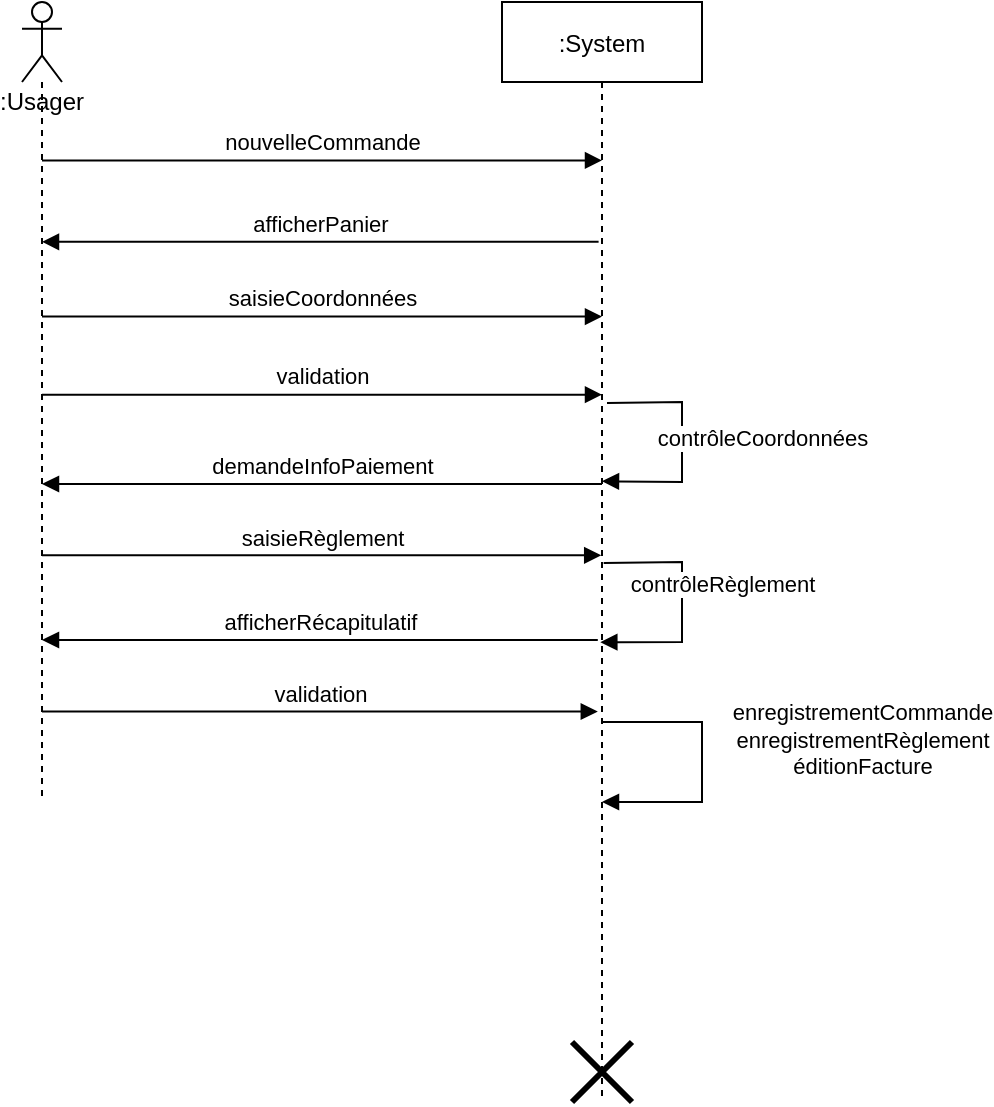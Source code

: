 <mxfile version="19.0.2" type="github">
  <diagram id="kgpKYQtTHZ0yAKxKKP6v" name="Page-1">
    <mxGraphModel dx="1185" dy="667" grid="1" gridSize="10" guides="1" tooltips="1" connect="1" arrows="1" fold="1" page="1" pageScale="1" pageWidth="850" pageHeight="1100" math="0" shadow="0">
      <root>
        <mxCell id="0" />
        <mxCell id="1" parent="0" />
        <mxCell id="3nuBFxr9cyL0pnOWT2aG-5" value=":System" style="shape=umlLifeline;perimeter=lifelinePerimeter;container=1;collapsible=0;recursiveResize=0;rounded=0;shadow=0;strokeWidth=1;" parent="1" vertex="1">
          <mxGeometry x="390" y="80" width="100" height="550" as="geometry" />
        </mxCell>
        <mxCell id="NQj3gumwlgIKzEMUg9MZ-14" value="contrôleCoordonnées" style="html=1;verticalAlign=bottom;endArrow=block;rounded=0;exitX=1.25;exitY=0.262;exitDx=0;exitDy=0;exitPerimeter=0;entryX=1;entryY=0.347;entryDx=0;entryDy=0;entryPerimeter=0;" edge="1" parent="3nuBFxr9cyL0pnOWT2aG-5">
          <mxGeometry x="0.095" y="40" width="80" relative="1" as="geometry">
            <mxPoint x="52.5" y="200.52" as="sourcePoint" />
            <mxPoint x="50" y="239.62" as="targetPoint" />
            <Array as="points">
              <mxPoint x="90" y="200" />
              <mxPoint x="90" y="240" />
            </Array>
            <mxPoint as="offset" />
          </mxGeometry>
        </mxCell>
        <mxCell id="NQj3gumwlgIKzEMUg9MZ-19" value="contrôleRèglement" style="html=1;verticalAlign=bottom;endArrow=block;rounded=0;exitX=1.083;exitY=0.436;exitDx=0;exitDy=0;exitPerimeter=0;entryX=0.917;entryY=0.522;entryDx=0;entryDy=0;entryPerimeter=0;" edge="1" parent="3nuBFxr9cyL0pnOWT2aG-5">
          <mxGeometry x="-0.014" y="20" width="80" relative="1" as="geometry">
            <mxPoint x="50.83" y="280.56" as="sourcePoint" />
            <mxPoint x="49.17" y="320.12" as="targetPoint" />
            <Array as="points">
              <mxPoint x="90" y="280" />
              <mxPoint x="90" y="300" />
              <mxPoint x="90" y="320" />
            </Array>
            <mxPoint as="offset" />
          </mxGeometry>
        </mxCell>
        <mxCell id="NQj3gumwlgIKzEMUg9MZ-21" value="enregistrementCommande&lt;br&gt;enregistrementRèglement&lt;br&gt;éditionFacture" style="html=1;verticalAlign=bottom;endArrow=block;rounded=0;" edge="1" parent="3nuBFxr9cyL0pnOWT2aG-5">
          <mxGeometry x="0.157" y="80" width="80" relative="1" as="geometry">
            <mxPoint x="50" y="360" as="sourcePoint" />
            <mxPoint x="50" y="400" as="targetPoint" />
            <Array as="points">
              <mxPoint x="100" y="360" />
              <mxPoint x="100" y="400" />
            </Array>
            <mxPoint as="offset" />
          </mxGeometry>
        </mxCell>
        <mxCell id="NQj3gumwlgIKzEMUg9MZ-22" value="" style="shape=umlDestroy;whiteSpace=wrap;html=1;strokeWidth=3;" vertex="1" parent="3nuBFxr9cyL0pnOWT2aG-5">
          <mxGeometry x="35" y="520" width="30" height="30" as="geometry" />
        </mxCell>
        <mxCell id="NQj3gumwlgIKzEMUg9MZ-1" value=":Usager" style="shape=umlLifeline;participant=umlActor;perimeter=lifelinePerimeter;whiteSpace=wrap;html=1;container=1;collapsible=0;recursiveResize=0;verticalAlign=top;spacingTop=36;outlineConnect=0;" vertex="1" parent="1">
          <mxGeometry x="150" y="80" width="20" height="400" as="geometry" />
        </mxCell>
        <mxCell id="NQj3gumwlgIKzEMUg9MZ-9" value="nouvelleCommande" style="html=1;verticalAlign=bottom;endArrow=block;entryX=0.5;entryY=0.144;rounded=0;entryDx=0;entryDy=0;entryPerimeter=0;" edge="1" target="3nuBFxr9cyL0pnOWT2aG-5" parent="1" source="NQj3gumwlgIKzEMUg9MZ-1">
          <mxGeometry relative="1" as="geometry">
            <mxPoint x="270" y="160" as="sourcePoint" />
            <mxPoint x="430" y="160" as="targetPoint" />
          </mxGeometry>
        </mxCell>
        <mxCell id="NQj3gumwlgIKzEMUg9MZ-11" value="afficherPanier" style="html=1;verticalAlign=bottom;endArrow=block;rounded=0;exitX=0.483;exitY=0.218;exitDx=0;exitDy=0;exitPerimeter=0;" edge="1" parent="1" source="3nuBFxr9cyL0pnOWT2aG-5" target="NQj3gumwlgIKzEMUg9MZ-1">
          <mxGeometry width="80" relative="1" as="geometry">
            <mxPoint x="430" y="199.56" as="sourcePoint" />
            <mxPoint x="420" y="410" as="targetPoint" />
          </mxGeometry>
        </mxCell>
        <mxCell id="NQj3gumwlgIKzEMUg9MZ-12" value="saisieCoordonnées" style="html=1;verticalAlign=bottom;endArrow=block;rounded=0;entryX=0.5;entryY=0.286;entryDx=0;entryDy=0;entryPerimeter=0;" edge="1" parent="1" source="NQj3gumwlgIKzEMUg9MZ-1" target="3nuBFxr9cyL0pnOWT2aG-5">
          <mxGeometry width="80" relative="1" as="geometry">
            <mxPoint x="340" y="410" as="sourcePoint" />
            <mxPoint x="427.5" y="238.2" as="targetPoint" />
          </mxGeometry>
        </mxCell>
        <mxCell id="NQj3gumwlgIKzEMUg9MZ-15" value="validation" style="html=1;verticalAlign=bottom;endArrow=block;rounded=0;entryX=0.5;entryY=0.357;entryDx=0;entryDy=0;entryPerimeter=0;" edge="1" parent="1" source="NQj3gumwlgIKzEMUg9MZ-1" target="3nuBFxr9cyL0pnOWT2aG-5">
          <mxGeometry width="80" relative="1" as="geometry">
            <mxPoint x="340" y="410" as="sourcePoint" />
            <mxPoint x="430" y="278.68" as="targetPoint" />
          </mxGeometry>
        </mxCell>
        <mxCell id="NQj3gumwlgIKzEMUg9MZ-16" value="demandeInfoPaiement" style="html=1;verticalAlign=bottom;endArrow=block;rounded=0;" edge="1" parent="1" target="NQj3gumwlgIKzEMUg9MZ-1">
          <mxGeometry width="80" relative="1" as="geometry">
            <mxPoint x="440" y="321" as="sourcePoint" />
            <mxPoint x="420" y="410" as="targetPoint" />
          </mxGeometry>
        </mxCell>
        <mxCell id="NQj3gumwlgIKzEMUg9MZ-17" value="validation" style="html=1;verticalAlign=bottom;endArrow=block;rounded=0;entryX=0.479;entryY=0.645;entryDx=0;entryDy=0;entryPerimeter=0;" edge="1" parent="1" source="NQj3gumwlgIKzEMUg9MZ-1" target="3nuBFxr9cyL0pnOWT2aG-5">
          <mxGeometry width="80" relative="1" as="geometry">
            <mxPoint x="340" y="410" as="sourcePoint" />
            <mxPoint x="430" y="438.76" as="targetPoint" />
          </mxGeometry>
        </mxCell>
        <mxCell id="NQj3gumwlgIKzEMUg9MZ-18" value="saisieRèglement" style="html=1;verticalAlign=bottom;endArrow=block;rounded=0;entryX=0.496;entryY=0.503;entryDx=0;entryDy=0;entryPerimeter=0;" edge="1" parent="1" source="NQj3gumwlgIKzEMUg9MZ-1" target="3nuBFxr9cyL0pnOWT2aG-5">
          <mxGeometry width="80" relative="1" as="geometry">
            <mxPoint x="340" y="410" as="sourcePoint" />
            <mxPoint x="430.83" y="360.56" as="targetPoint" />
          </mxGeometry>
        </mxCell>
        <mxCell id="NQj3gumwlgIKzEMUg9MZ-20" value="afficherRécapitulatif" style="html=1;verticalAlign=bottom;endArrow=block;rounded=0;exitX=0.479;exitY=0.58;exitDx=0;exitDy=0;exitPerimeter=0;" edge="1" parent="1" source="3nuBFxr9cyL0pnOWT2aG-5" target="NQj3gumwlgIKzEMUg9MZ-1">
          <mxGeometry width="80" relative="1" as="geometry">
            <mxPoint x="440" y="400" as="sourcePoint" />
            <mxPoint x="420" y="410" as="targetPoint" />
          </mxGeometry>
        </mxCell>
      </root>
    </mxGraphModel>
  </diagram>
</mxfile>
